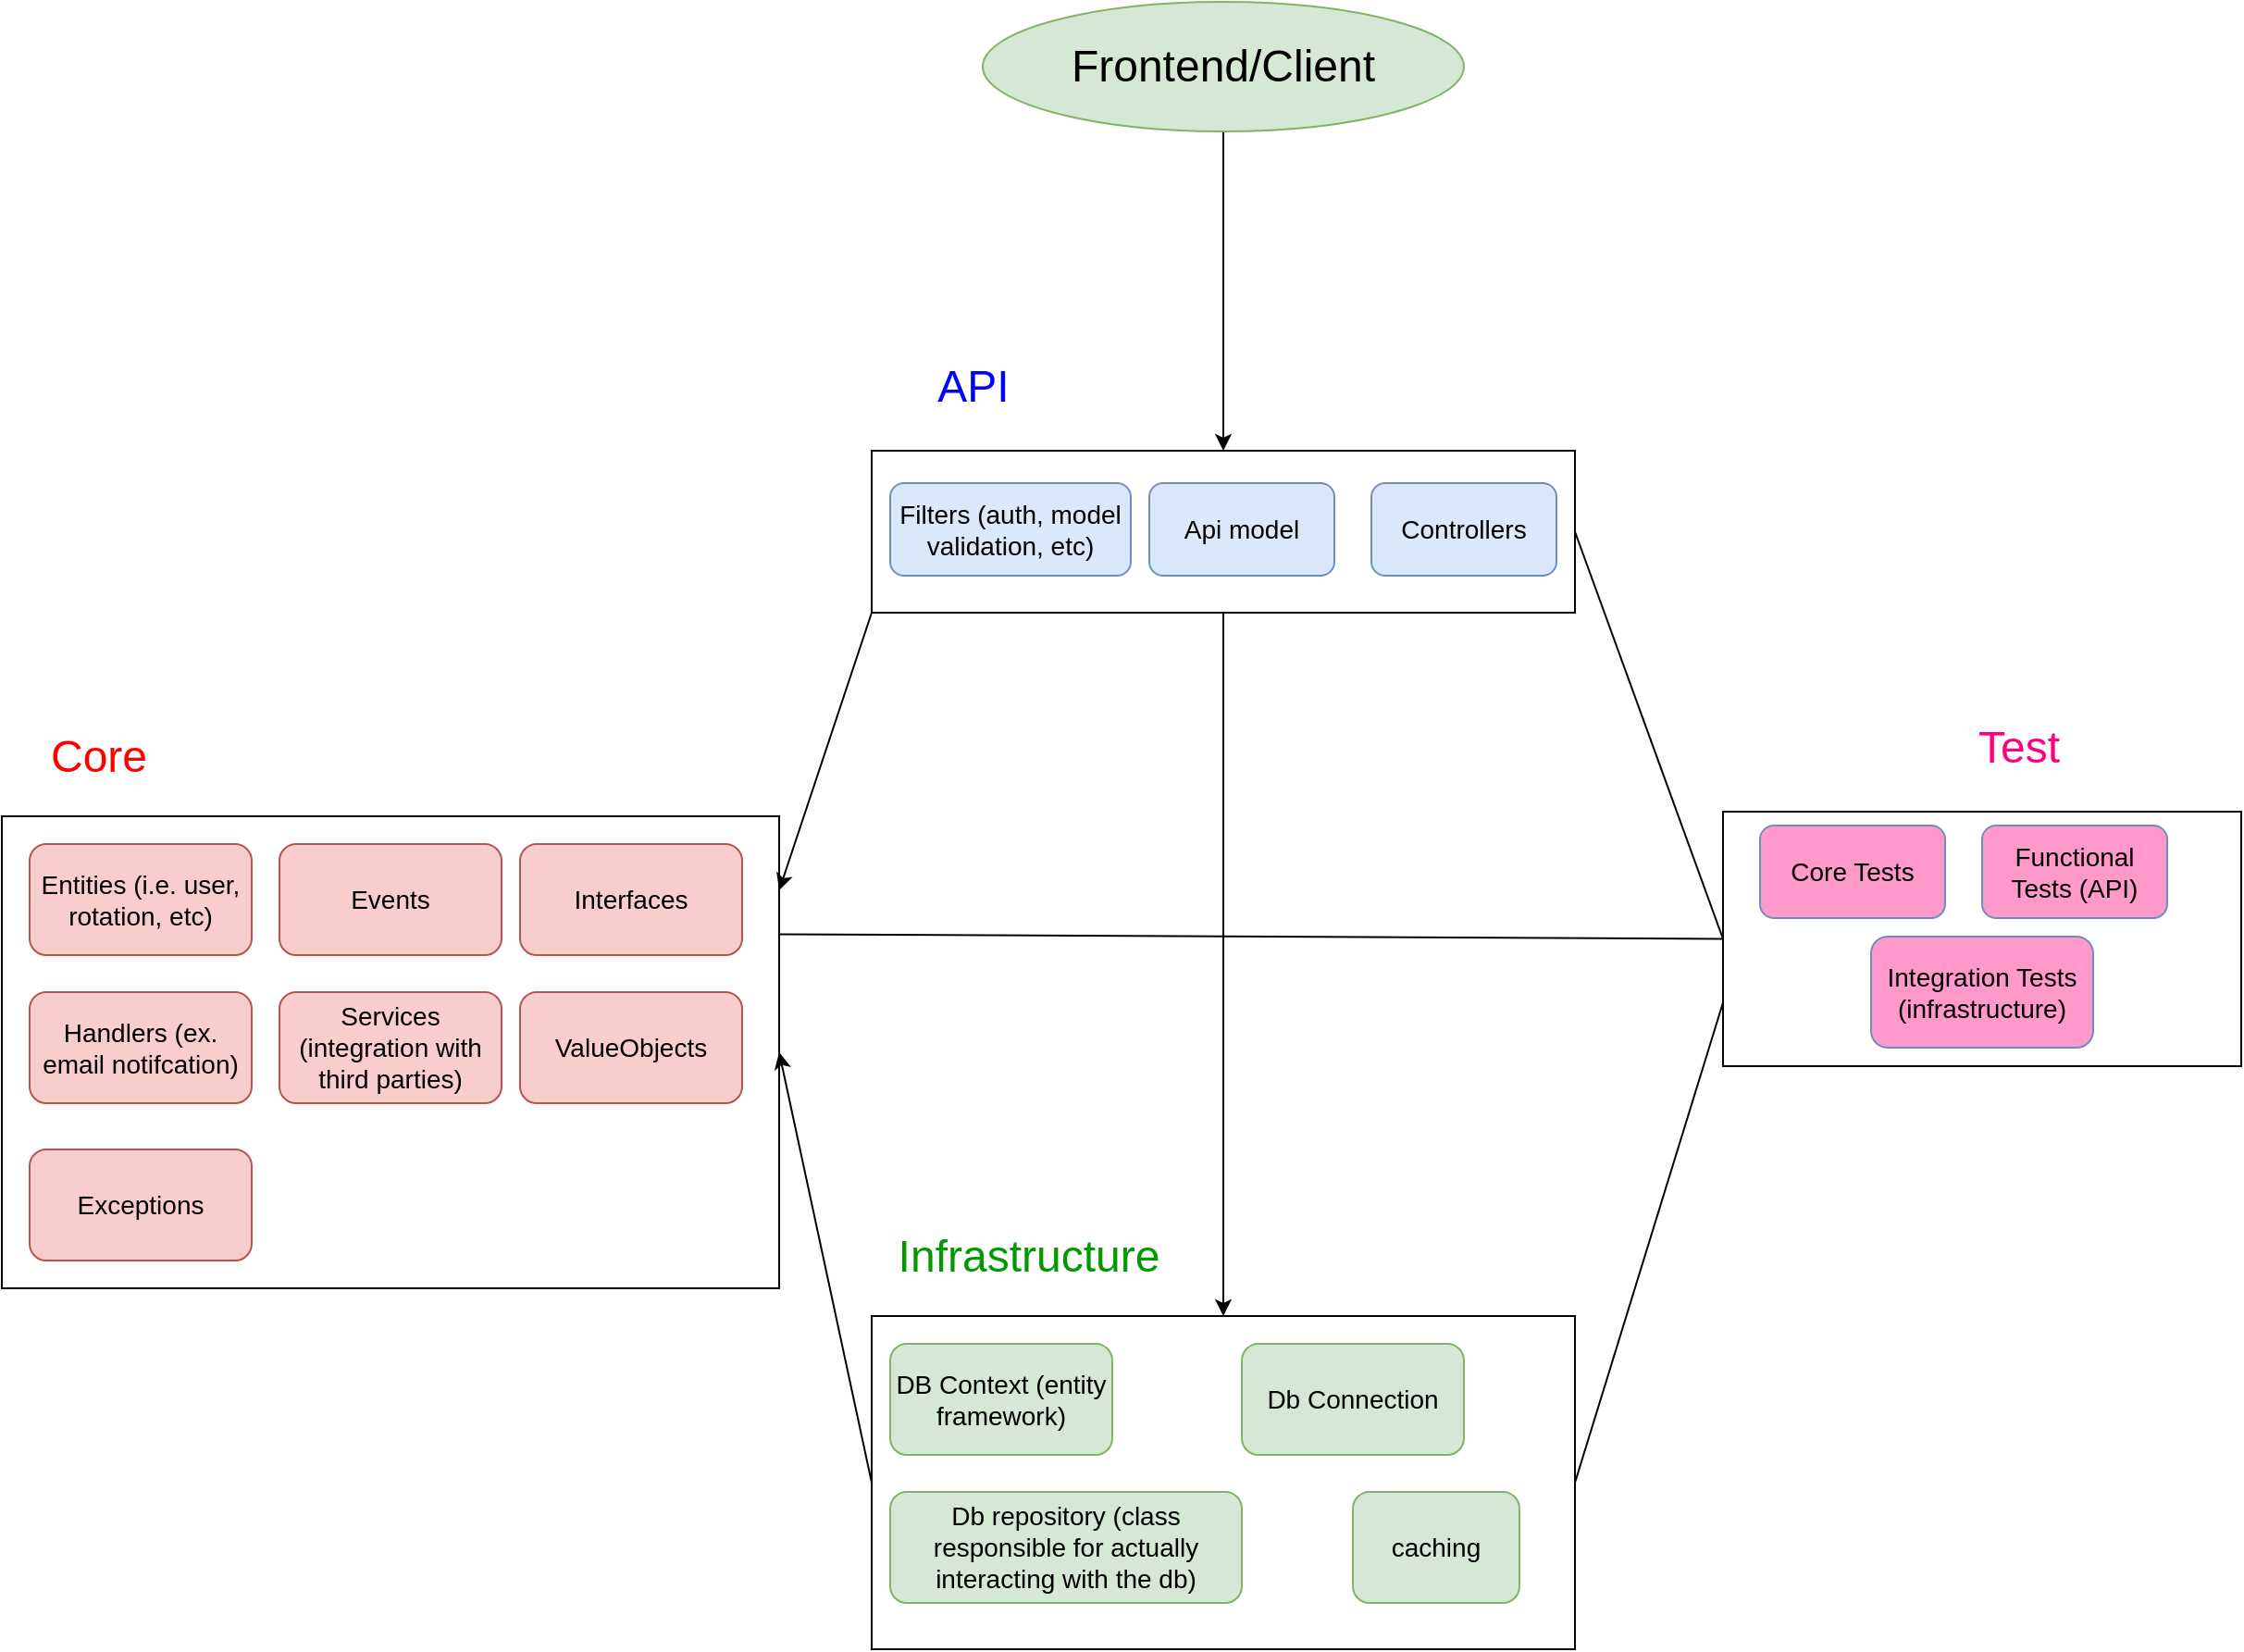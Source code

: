 <mxfile version="12.6.2" type="github">
  <diagram id="09sK22uVjTTQsz0Fnrp2" name="Page-1">
    <mxGraphModel dx="731" dy="1835" grid="1" gridSize="10" guides="1" tooltips="1" connect="1" arrows="1" fold="1" page="1" pageScale="1" pageWidth="850" pageHeight="1100" math="0" shadow="0">
      <root>
        <mxCell id="0"/>
        <mxCell id="1" parent="0"/>
        <mxCell id="VaQFQwxCq4PgU4aOiguv-57" value="" style="rounded=0;whiteSpace=wrap;html=1;" parent="1" vertex="1">
          <mxGeometry x="960" y="180" width="420" height="255" as="geometry"/>
        </mxCell>
        <mxCell id="VaQFQwxCq4PgU4aOiguv-58" value="Core" style="text;html=1;strokeColor=none;fillColor=none;align=center;verticalAlign=middle;whiteSpace=wrap;rounded=0;fontSize=24;fontColor=#FF0000;" parent="1" vertex="1">
          <mxGeometry x="975" y="130" width="75" height="35" as="geometry"/>
        </mxCell>
        <mxCell id="VaQFQwxCq4PgU4aOiguv-59" value="" style="rounded=0;whiteSpace=wrap;html=1;" parent="1" vertex="1">
          <mxGeometry x="1430" y="450" width="380" height="180" as="geometry"/>
        </mxCell>
        <mxCell id="VaQFQwxCq4PgU4aOiguv-60" value="" style="rounded=0;whiteSpace=wrap;html=1;" parent="1" vertex="1">
          <mxGeometry x="1430" y="-17.5" width="380" height="87.5" as="geometry"/>
        </mxCell>
        <mxCell id="VaQFQwxCq4PgU4aOiguv-61" value="Infrastructure" style="text;html=1;strokeColor=none;fillColor=none;align=center;verticalAlign=middle;whiteSpace=wrap;rounded=0;fontSize=24;fontColor=#009900;" parent="1" vertex="1">
          <mxGeometry x="1420" y="400" width="190" height="35" as="geometry"/>
        </mxCell>
        <mxCell id="VaQFQwxCq4PgU4aOiguv-64" value="API" style="text;html=1;strokeColor=none;fillColor=none;align=center;verticalAlign=middle;whiteSpace=wrap;rounded=0;fontSize=24;fontColor=#0000FF;" parent="1" vertex="1">
          <mxGeometry x="1390" y="-70" width="190" height="35" as="geometry"/>
        </mxCell>
        <mxCell id="VaQFQwxCq4PgU4aOiguv-65" value="" style="endArrow=classic;html=1;fontSize=24;entryX=1;entryY=0.5;entryDx=0;entryDy=0;exitX=0;exitY=0.5;exitDx=0;exitDy=0;" parent="1" source="VaQFQwxCq4PgU4aOiguv-59" target="VaQFQwxCq4PgU4aOiguv-57" edge="1">
          <mxGeometry width="50" height="50" relative="1" as="geometry">
            <mxPoint x="1370" y="620" as="sourcePoint"/>
            <mxPoint x="1420" y="570" as="targetPoint"/>
          </mxGeometry>
        </mxCell>
        <mxCell id="VaQFQwxCq4PgU4aOiguv-66" value="" style="endArrow=classic;html=1;fontSize=24;entryX=0.5;entryY=0;entryDx=0;entryDy=0;exitX=0.5;exitY=1;exitDx=0;exitDy=0;" parent="1" source="VaQFQwxCq4PgU4aOiguv-60" target="VaQFQwxCq4PgU4aOiguv-59" edge="1">
          <mxGeometry width="50" height="50" relative="1" as="geometry">
            <mxPoint x="1440" y="415" as="sourcePoint"/>
            <mxPoint x="1350" y="415" as="targetPoint"/>
          </mxGeometry>
        </mxCell>
        <mxCell id="VaQFQwxCq4PgU4aOiguv-67" value="" style="endArrow=classic;html=1;fontSize=24;entryX=1;entryY=0.157;entryDx=0;entryDy=0;exitX=0;exitY=1;exitDx=0;exitDy=0;entryPerimeter=0;" parent="1" source="VaQFQwxCq4PgU4aOiguv-60" target="VaQFQwxCq4PgU4aOiguv-57" edge="1">
          <mxGeometry width="50" height="50" relative="1" as="geometry">
            <mxPoint x="1630" y="172.5" as="sourcePoint"/>
            <mxPoint x="1630" y="325" as="targetPoint"/>
          </mxGeometry>
        </mxCell>
        <mxCell id="VaQFQwxCq4PgU4aOiguv-68" value="Entities (i.e. user, rotation, etc)" style="rounded=1;whiteSpace=wrap;html=1;fontSize=14;fillColor=#f8cecc;strokeColor=#b85450;" parent="1" vertex="1">
          <mxGeometry x="975" y="195" width="120" height="60" as="geometry"/>
        </mxCell>
        <mxCell id="VaQFQwxCq4PgU4aOiguv-69" value="Events" style="rounded=1;whiteSpace=wrap;html=1;fontSize=14;fillColor=#f8cecc;strokeColor=#b85450;" parent="1" vertex="1">
          <mxGeometry x="1110" y="195" width="120" height="60" as="geometry"/>
        </mxCell>
        <mxCell id="VaQFQwxCq4PgU4aOiguv-70" value="Handlers (ex. email notifcation)" style="rounded=1;whiteSpace=wrap;html=1;fontSize=14;fillColor=#f8cecc;strokeColor=#b85450;" parent="1" vertex="1">
          <mxGeometry x="975" y="275" width="120" height="60" as="geometry"/>
        </mxCell>
        <mxCell id="VaQFQwxCq4PgU4aOiguv-71" value="Services (integration with third parties)" style="rounded=1;whiteSpace=wrap;html=1;fontSize=14;fillColor=#f8cecc;strokeColor=#b85450;" parent="1" vertex="1">
          <mxGeometry x="1110" y="275" width="120" height="60" as="geometry"/>
        </mxCell>
        <mxCell id="VaQFQwxCq4PgU4aOiguv-72" value="DB Context (entity framework)" style="rounded=1;whiteSpace=wrap;html=1;fontSize=14;fillColor=#d5e8d4;strokeColor=#82b366;" parent="1" vertex="1">
          <mxGeometry x="1440" y="465" width="120" height="60" as="geometry"/>
        </mxCell>
        <mxCell id="VaQFQwxCq4PgU4aOiguv-73" value="Db Connection" style="rounded=1;whiteSpace=wrap;html=1;fontSize=14;fillColor=#d5e8d4;strokeColor=#82b366;" parent="1" vertex="1">
          <mxGeometry x="1630" y="465" width="120" height="60" as="geometry"/>
        </mxCell>
        <mxCell id="VaQFQwxCq4PgU4aOiguv-74" value="Db repository (class responsible for actually interacting with the db)" style="rounded=1;whiteSpace=wrap;html=1;fontSize=14;fillColor=#d5e8d4;strokeColor=#82b366;" parent="1" vertex="1">
          <mxGeometry x="1440" y="545" width="190" height="60" as="geometry"/>
        </mxCell>
        <mxCell id="VaQFQwxCq4PgU4aOiguv-75" value="caching" style="rounded=1;whiteSpace=wrap;html=1;fontSize=14;fillColor=#d5e8d4;strokeColor=#82b366;" parent="1" vertex="1">
          <mxGeometry x="1690" y="545" width="90" height="60" as="geometry"/>
        </mxCell>
        <mxCell id="VaQFQwxCq4PgU4aOiguv-76" value="Filters (auth, model validation, etc)" style="rounded=1;whiteSpace=wrap;html=1;fontSize=14;fillColor=#dae8fc;strokeColor=#6c8ebf;" parent="1" vertex="1">
          <mxGeometry x="1440" width="130" height="50" as="geometry"/>
        </mxCell>
        <mxCell id="VaQFQwxCq4PgU4aOiguv-77" value="Api model" style="rounded=1;whiteSpace=wrap;html=1;fontSize=14;fillColor=#dae8fc;strokeColor=#6c8ebf;" parent="1" vertex="1">
          <mxGeometry x="1580" width="100" height="50" as="geometry"/>
        </mxCell>
        <mxCell id="VaQFQwxCq4PgU4aOiguv-78" value="Controllers" style="rounded=1;whiteSpace=wrap;html=1;fontSize=14;fillColor=#dae8fc;strokeColor=#6c8ebf;" parent="1" vertex="1">
          <mxGeometry x="1700" width="100" height="50" as="geometry"/>
        </mxCell>
        <mxCell id="VaQFQwxCq4PgU4aOiguv-80" value="Interfaces" style="rounded=1;whiteSpace=wrap;html=1;fontSize=14;fillColor=#f8cecc;strokeColor=#b85450;" parent="1" vertex="1">
          <mxGeometry x="1240" y="195" width="120" height="60" as="geometry"/>
        </mxCell>
        <mxCell id="VaQFQwxCq4PgU4aOiguv-81" value="ValueObjects" style="rounded=1;whiteSpace=wrap;html=1;fontSize=14;fillColor=#f8cecc;strokeColor=#b85450;" parent="1" vertex="1">
          <mxGeometry x="1240" y="275" width="120" height="60" as="geometry"/>
        </mxCell>
        <mxCell id="VaQFQwxCq4PgU4aOiguv-82" value="Exceptions" style="rounded=1;whiteSpace=wrap;html=1;fontSize=14;fillColor=#f8cecc;strokeColor=#b85450;" parent="1" vertex="1">
          <mxGeometry x="975" y="360" width="120" height="60" as="geometry"/>
        </mxCell>
        <mxCell id="VaQFQwxCq4PgU4aOiguv-85" value="" style="endArrow=classic;html=1;fontSize=24;entryX=0.5;entryY=0;entryDx=0;entryDy=0;exitX=0.5;exitY=1;exitDx=0;exitDy=0;" parent="1" source="VaQFQwxCq4PgU4aOiguv-87" target="VaQFQwxCq4PgU4aOiguv-60" edge="1">
          <mxGeometry width="50" height="50" relative="1" as="geometry">
            <mxPoint x="1930" y="240" as="sourcePoint"/>
            <mxPoint x="1880" y="275" as="targetPoint"/>
          </mxGeometry>
        </mxCell>
        <mxCell id="VaQFQwxCq4PgU4aOiguv-87" value="&lt;font style=&quot;font-size: 24px&quot;&gt;Frontend/Client&lt;/font&gt;" style="ellipse;whiteSpace=wrap;html=1;fillColor=#d5e8d4;strokeColor=#82b366;" parent="1" vertex="1">
          <mxGeometry x="1490" y="-260" width="260" height="70" as="geometry"/>
        </mxCell>
        <mxCell id="VaQFQwxCq4PgU4aOiguv-88" value="Test" style="text;html=1;strokeColor=none;fillColor=none;align=center;verticalAlign=middle;whiteSpace=wrap;rounded=0;fontSize=24;fontColor=#FF0080;" parent="1" vertex="1">
          <mxGeometry x="1955" y="125" width="190" height="35" as="geometry"/>
        </mxCell>
        <mxCell id="VaQFQwxCq4PgU4aOiguv-89" value="" style="rounded=0;whiteSpace=wrap;html=1;" parent="1" vertex="1">
          <mxGeometry x="1890" y="177.5" width="280" height="137.5" as="geometry"/>
        </mxCell>
        <mxCell id="VaQFQwxCq4PgU4aOiguv-90" value="Core Tests" style="rounded=1;whiteSpace=wrap;html=1;fontSize=14;fillColor=#FF99CC;strokeColor=#6c8ebf;" parent="1" vertex="1">
          <mxGeometry x="1910" y="185" width="100" height="50" as="geometry"/>
        </mxCell>
        <mxCell id="VaQFQwxCq4PgU4aOiguv-91" value="Functional Tests (API)" style="rounded=1;whiteSpace=wrap;html=1;fontSize=14;fillColor=#FF99CC;strokeColor=#6c8ebf;" parent="1" vertex="1">
          <mxGeometry x="2030" y="185" width="100" height="50" as="geometry"/>
        </mxCell>
        <mxCell id="VaQFQwxCq4PgU4aOiguv-92" value="Integration Tests (infrastructure)" style="rounded=1;whiteSpace=wrap;html=1;fontSize=14;fillColor=#FF99CC;strokeColor=#6c8ebf;" parent="1" vertex="1">
          <mxGeometry x="1970" y="245" width="120" height="60" as="geometry"/>
        </mxCell>
        <mxCell id="VaQFQwxCq4PgU4aOiguv-93" value="" style="endArrow=none;html=1;fontSize=14;fontColor=#FF0080;entryX=0;entryY=0.5;entryDx=0;entryDy=0;exitX=1;exitY=0.5;exitDx=0;exitDy=0;" parent="1" source="VaQFQwxCq4PgU4aOiguv-60" target="VaQFQwxCq4PgU4aOiguv-89" edge="1">
          <mxGeometry width="50" height="50" relative="1" as="geometry">
            <mxPoint x="1880" y="427.5" as="sourcePoint"/>
            <mxPoint x="1930" y="377.5" as="targetPoint"/>
          </mxGeometry>
        </mxCell>
        <mxCell id="VaQFQwxCq4PgU4aOiguv-94" value="" style="endArrow=none;html=1;fontSize=14;fontColor=#FF0080;entryX=0;entryY=0.75;entryDx=0;entryDy=0;exitX=1;exitY=0.5;exitDx=0;exitDy=0;" parent="1" source="VaQFQwxCq4PgU4aOiguv-59" target="VaQFQwxCq4PgU4aOiguv-89" edge="1">
          <mxGeometry width="50" height="50" relative="1" as="geometry">
            <mxPoint x="1920" y="352.5" as="sourcePoint"/>
            <mxPoint x="2000" y="521.25" as="targetPoint"/>
          </mxGeometry>
        </mxCell>
        <mxCell id="VaQFQwxCq4PgU4aOiguv-95" value="" style="endArrow=none;html=1;fontSize=14;fontColor=#FF0080;entryX=0;entryY=0.5;entryDx=0;entryDy=0;exitX=1;exitY=0.25;exitDx=0;exitDy=0;" parent="1" source="VaQFQwxCq4PgU4aOiguv-57" target="VaQFQwxCq4PgU4aOiguv-89" edge="1">
          <mxGeometry width="50" height="50" relative="1" as="geometry">
            <mxPoint x="1820" y="82.5" as="sourcePoint"/>
            <mxPoint x="1910" y="286.25" as="targetPoint"/>
          </mxGeometry>
        </mxCell>
      </root>
    </mxGraphModel>
  </diagram>
</mxfile>
